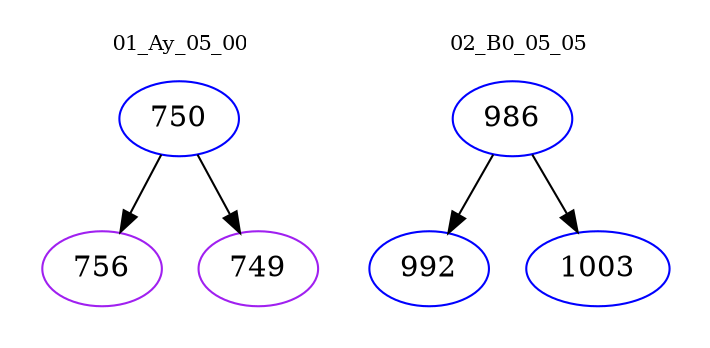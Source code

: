 digraph{
subgraph cluster_0 {
color = white
label = "01_Ay_05_00";
fontsize=10;
T0_750 [label="750", color="blue"]
T0_750 -> T0_756 [color="black"]
T0_756 [label="756", color="purple"]
T0_750 -> T0_749 [color="black"]
T0_749 [label="749", color="purple"]
}
subgraph cluster_1 {
color = white
label = "02_B0_05_05";
fontsize=10;
T1_986 [label="986", color="blue"]
T1_986 -> T1_992 [color="black"]
T1_992 [label="992", color="blue"]
T1_986 -> T1_1003 [color="black"]
T1_1003 [label="1003", color="blue"]
}
}
